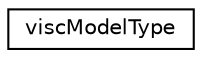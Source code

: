 digraph "Graphical Class Hierarchy"
{
 // LATEX_PDF_SIZE
  edge [fontname="Helvetica",fontsize="10",labelfontname="Helvetica",labelfontsize="10"];
  node [fontname="Helvetica",fontsize="10",shape=record];
  rankdir="LR";
  Node0 [label="viscModelType",height=0.2,width=0.4,color="black", fillcolor="white", style="filled",URL="$classvisc_model_type.html",tooltip="Fluid viscosity model type."];
}
